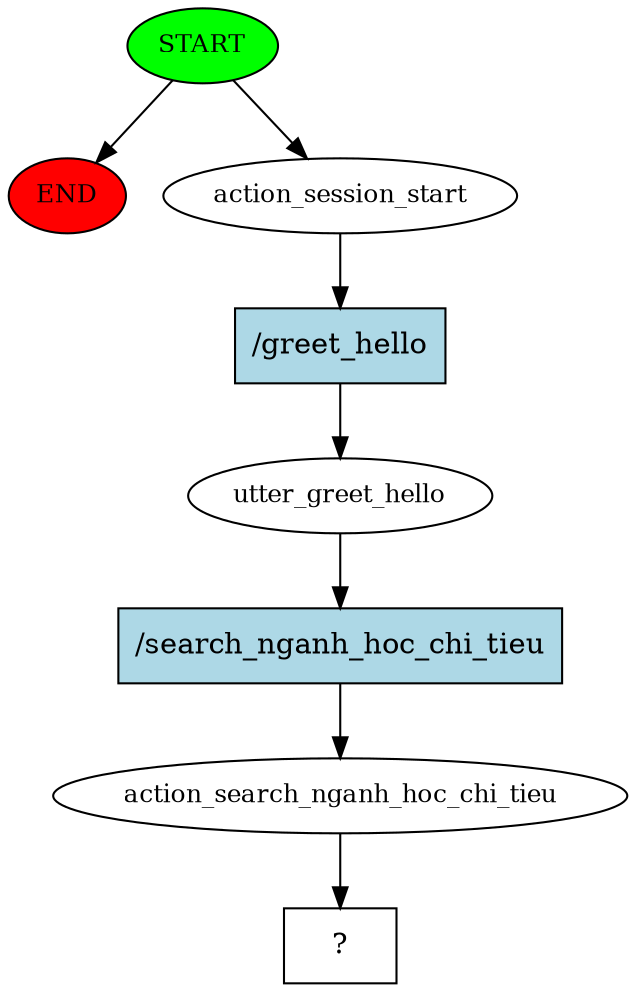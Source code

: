 digraph  {
0 [class="start active", fillcolor=green, fontsize=12, label=START, style=filled];
"-1" [class=end, fillcolor=red, fontsize=12, label=END, style=filled];
1 [class=active, fontsize=12, label=action_session_start];
2 [class=active, fontsize=12, label=utter_greet_hello];
3 [class=active, fontsize=12, label=action_search_nganh_hoc_chi_tieu];
4 [class="intent dashed active", label="  ?  ", shape=rect];
5 [class="intent active", fillcolor=lightblue, label="/greet_hello", shape=rect, style=filled];
6 [class="intent active", fillcolor=lightblue, label="/search_nganh_hoc_chi_tieu", shape=rect, style=filled];
0 -> "-1"  [class="", key=NONE, label=""];
0 -> 1  [class=active, key=NONE, label=""];
1 -> 5  [class=active, key=0];
2 -> 6  [class=active, key=0];
3 -> 4  [class=active, key=NONE, label=""];
5 -> 2  [class=active, key=0];
6 -> 3  [class=active, key=0];
}
